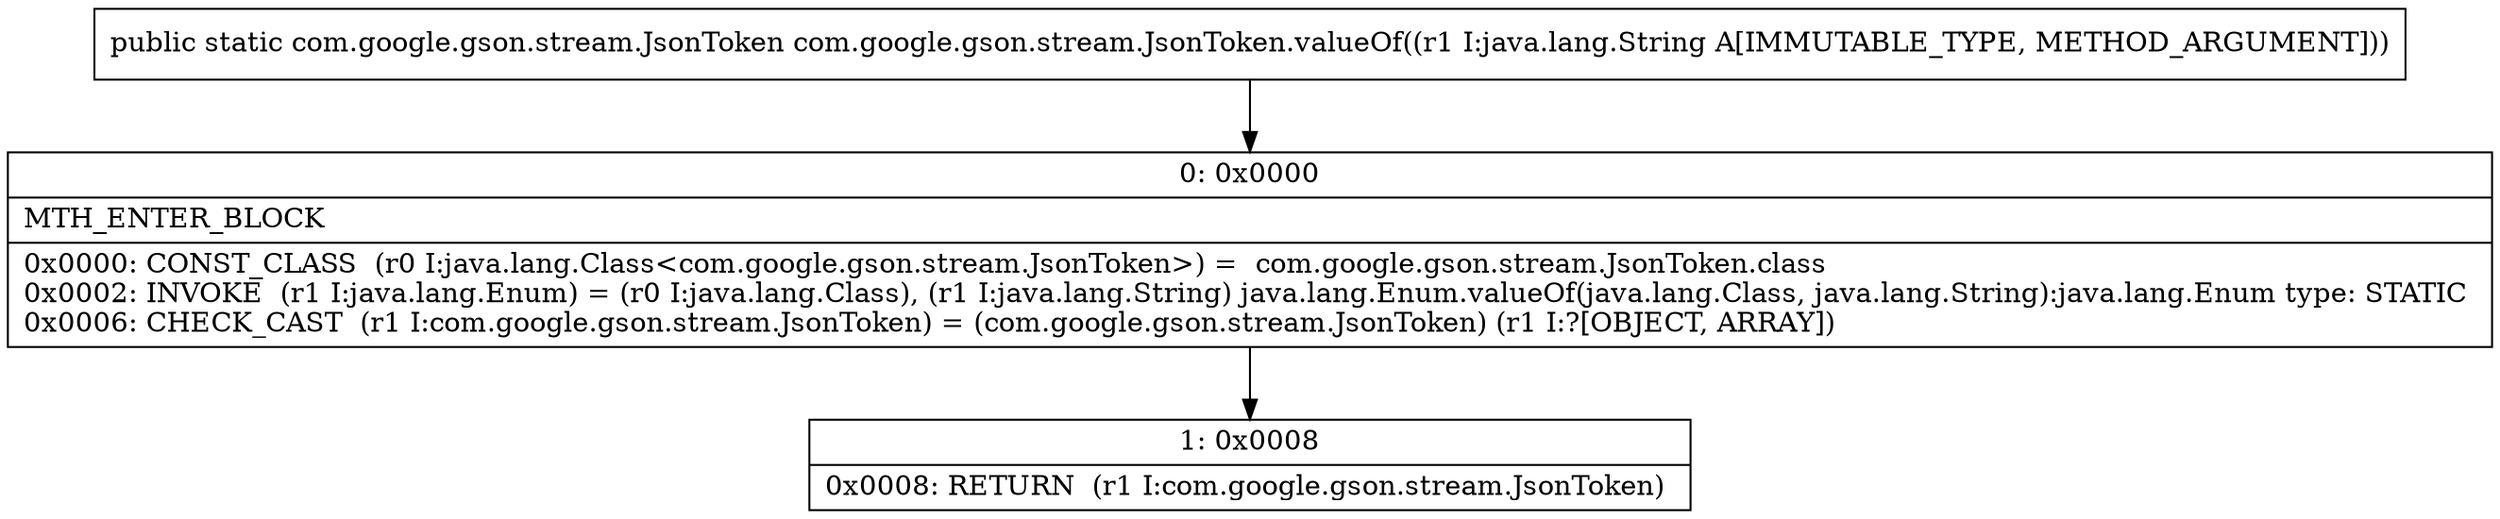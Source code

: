 digraph "CFG forcom.google.gson.stream.JsonToken.valueOf(Ljava\/lang\/String;)Lcom\/google\/gson\/stream\/JsonToken;" {
Node_0 [shape=record,label="{0\:\ 0x0000|MTH_ENTER_BLOCK\l|0x0000: CONST_CLASS  (r0 I:java.lang.Class\<com.google.gson.stream.JsonToken\>) =  com.google.gson.stream.JsonToken.class \l0x0002: INVOKE  (r1 I:java.lang.Enum) = (r0 I:java.lang.Class), (r1 I:java.lang.String) java.lang.Enum.valueOf(java.lang.Class, java.lang.String):java.lang.Enum type: STATIC \l0x0006: CHECK_CAST  (r1 I:com.google.gson.stream.JsonToken) = (com.google.gson.stream.JsonToken) (r1 I:?[OBJECT, ARRAY]) \l}"];
Node_1 [shape=record,label="{1\:\ 0x0008|0x0008: RETURN  (r1 I:com.google.gson.stream.JsonToken) \l}"];
MethodNode[shape=record,label="{public static com.google.gson.stream.JsonToken com.google.gson.stream.JsonToken.valueOf((r1 I:java.lang.String A[IMMUTABLE_TYPE, METHOD_ARGUMENT])) }"];
MethodNode -> Node_0;
Node_0 -> Node_1;
}

